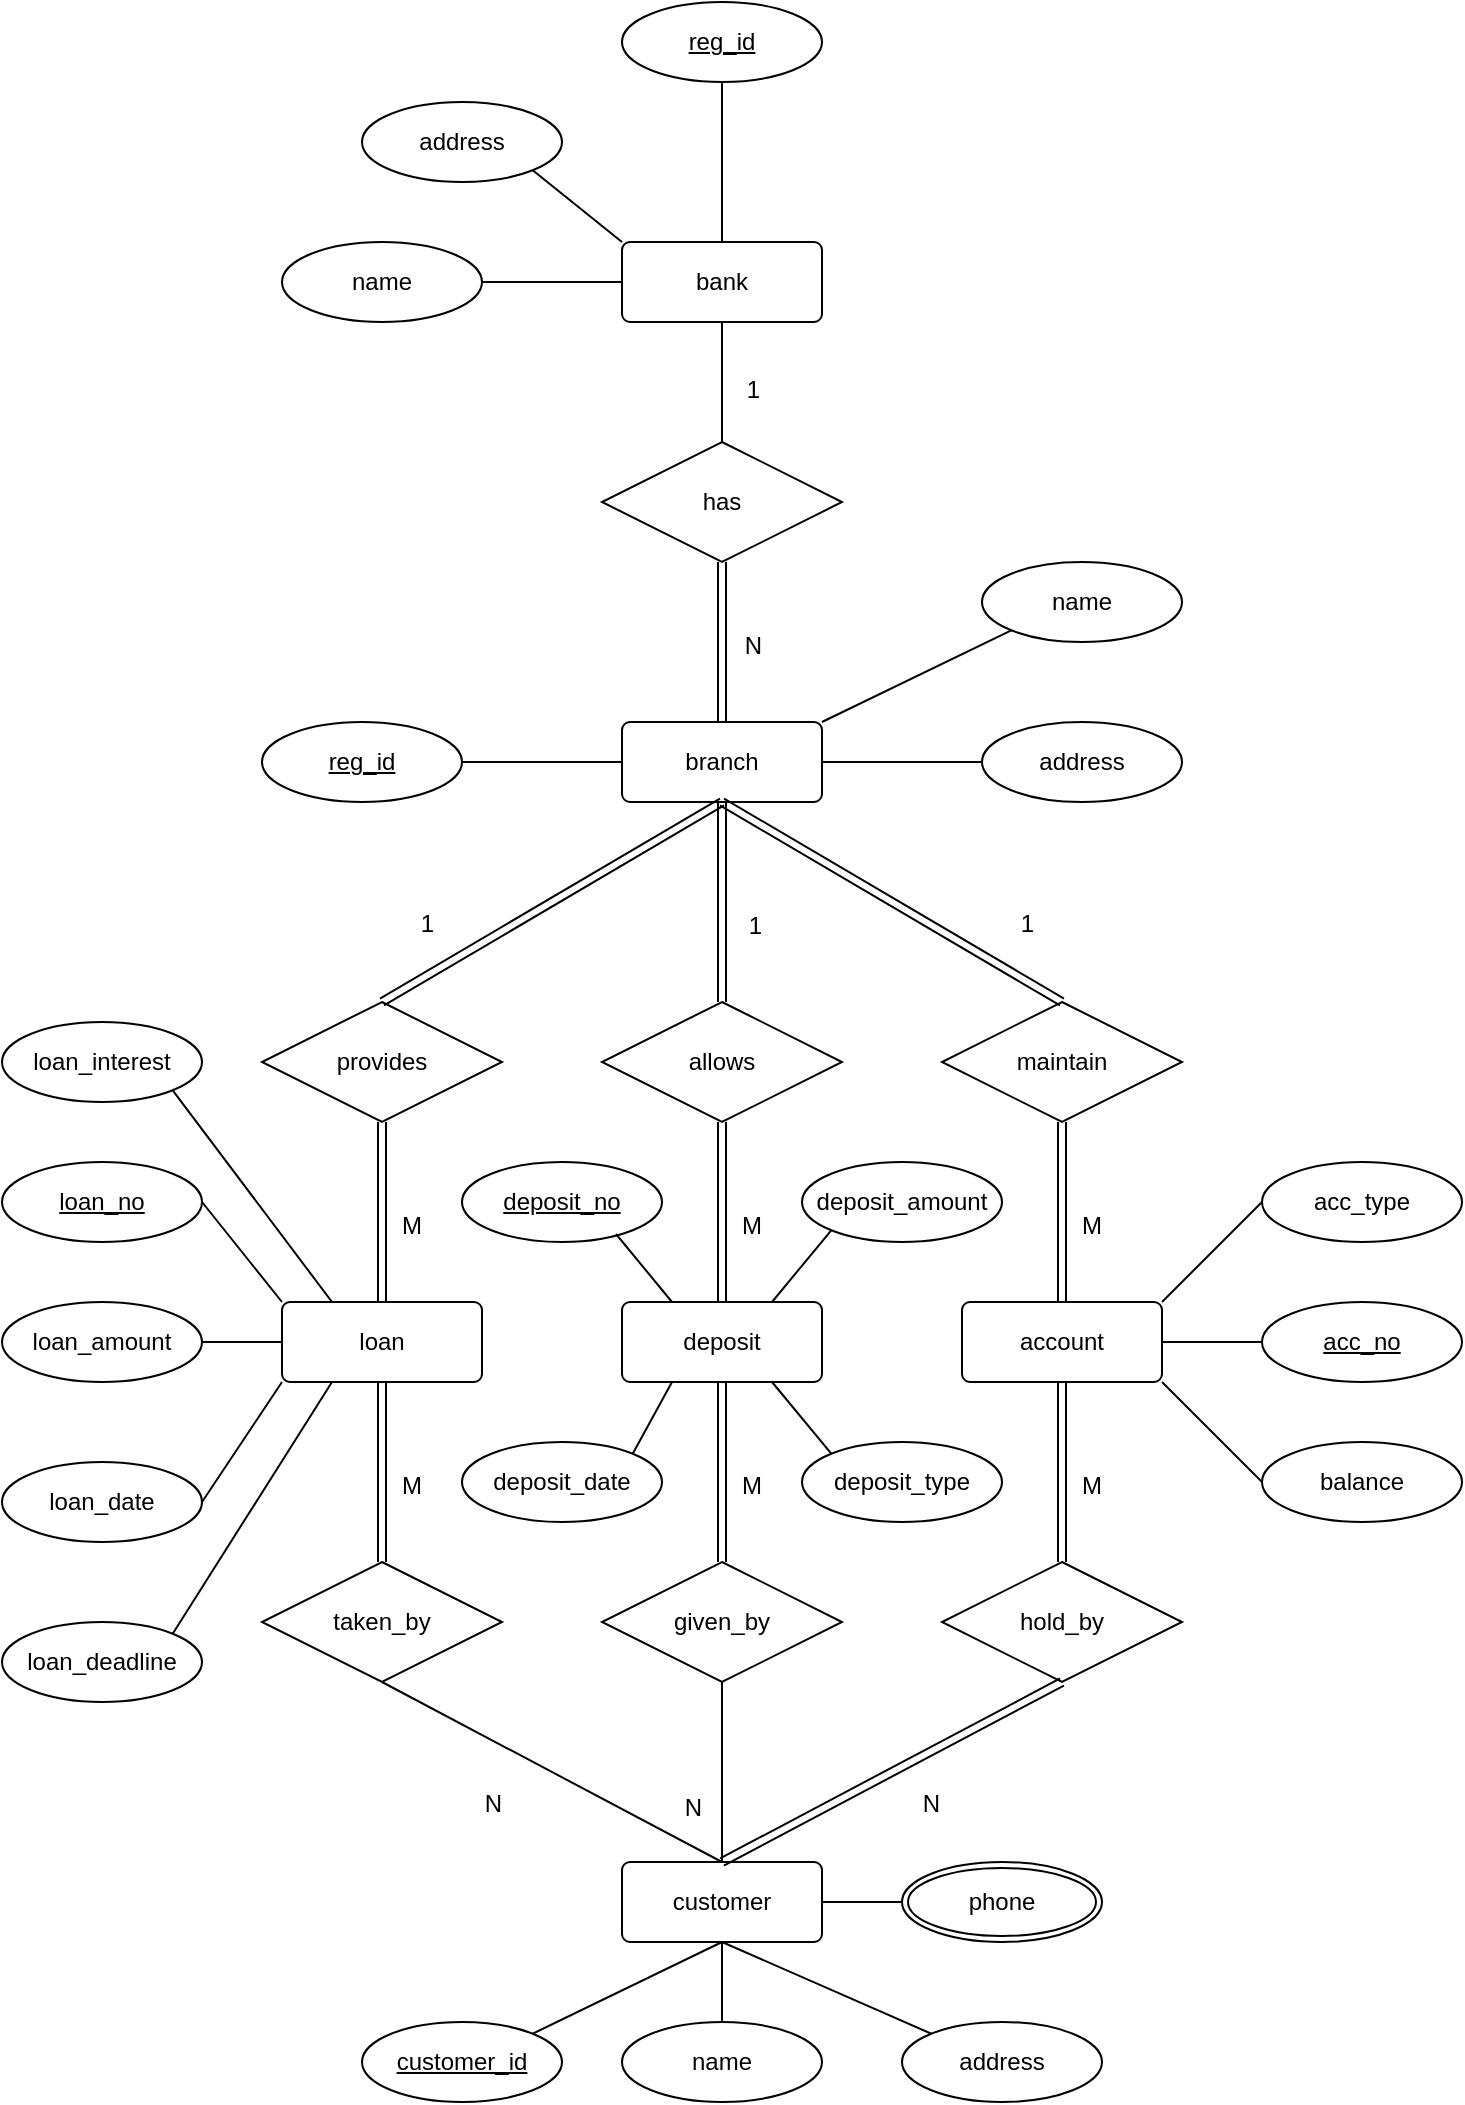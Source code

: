 <mxfile>
    <diagram id="51dxktBpetgkD14VRDVD" name="Page-1">
        <mxGraphModel dx="1829" dy="553" grid="1" gridSize="10" guides="1" tooltips="1" connect="1" arrows="1" fold="1" page="1" pageScale="1" pageWidth="850" pageHeight="1100" math="0" shadow="0">
            <root>
                <mxCell id="0"/>
                <mxCell id="1" parent="0"/>
                <mxCell id="3" value="branch" style="rounded=1;arcSize=10;whiteSpace=wrap;html=1;align=center;" parent="1" vertex="1">
                    <mxGeometry x="250" y="630" width="100" height="40" as="geometry"/>
                </mxCell>
                <mxCell id="4" value="provides" style="shape=rhombus;perimeter=rhombusPerimeter;whiteSpace=wrap;html=1;align=center;" parent="1" vertex="1">
                    <mxGeometry x="70" y="770" width="120" height="60" as="geometry"/>
                </mxCell>
                <mxCell id="5" value="loan" style="rounded=1;arcSize=10;whiteSpace=wrap;html=1;align=center;" parent="1" vertex="1">
                    <mxGeometry x="80" y="920" width="100" height="40" as="geometry"/>
                </mxCell>
                <mxCell id="6" value="deposit" style="rounded=1;arcSize=10;whiteSpace=wrap;html=1;align=center;" parent="1" vertex="1">
                    <mxGeometry x="250" y="920" width="100" height="40" as="geometry"/>
                </mxCell>
                <mxCell id="7" value="account" style="rounded=1;arcSize=10;whiteSpace=wrap;html=1;align=center;" parent="1" vertex="1">
                    <mxGeometry x="420" y="920" width="100" height="40" as="geometry"/>
                </mxCell>
                <mxCell id="8" value="allows" style="shape=rhombus;perimeter=rhombusPerimeter;whiteSpace=wrap;html=1;align=center;" parent="1" vertex="1">
                    <mxGeometry x="240" y="770" width="120" height="60" as="geometry"/>
                </mxCell>
                <mxCell id="9" value="maintain" style="shape=rhombus;perimeter=rhombusPerimeter;whiteSpace=wrap;html=1;align=center;" parent="1" vertex="1">
                    <mxGeometry x="410" y="770" width="120" height="60" as="geometry"/>
                </mxCell>
                <mxCell id="10" value="customer" style="rounded=1;arcSize=10;whiteSpace=wrap;html=1;align=center;" parent="1" vertex="1">
                    <mxGeometry x="250" y="1200" width="100" height="40" as="geometry"/>
                </mxCell>
                <mxCell id="11" value="taken_by" style="shape=rhombus;perimeter=rhombusPerimeter;whiteSpace=wrap;html=1;align=center;" parent="1" vertex="1">
                    <mxGeometry x="70" y="1050" width="120" height="60" as="geometry"/>
                </mxCell>
                <mxCell id="12" value="given_by" style="shape=rhombus;perimeter=rhombusPerimeter;whiteSpace=wrap;html=1;align=center;" parent="1" vertex="1">
                    <mxGeometry x="240" y="1050" width="120" height="60" as="geometry"/>
                </mxCell>
                <mxCell id="13" value="hold_by" style="shape=rhombus;perimeter=rhombusPerimeter;whiteSpace=wrap;html=1;align=center;" parent="1" vertex="1">
                    <mxGeometry x="410" y="1050" width="120" height="60" as="geometry"/>
                </mxCell>
                <mxCell id="16" value="name" style="ellipse;whiteSpace=wrap;html=1;align=center;" parent="1" vertex="1">
                    <mxGeometry x="80" y="390" width="100" height="40" as="geometry"/>
                </mxCell>
                <mxCell id="19" value="address" style="ellipse;whiteSpace=wrap;html=1;align=center;" parent="1" vertex="1">
                    <mxGeometry x="430" y="630" width="100" height="40" as="geometry"/>
                </mxCell>
                <mxCell id="20" value="name" style="ellipse;whiteSpace=wrap;html=1;align=center;" parent="1" vertex="1">
                    <mxGeometry x="430" y="550" width="100" height="40" as="geometry"/>
                </mxCell>
                <mxCell id="23" value="" style="endArrow=none;html=1;rounded=0;exitX=0;exitY=0;exitDx=0;exitDy=0;entryX=1;entryY=1;entryDx=0;entryDy=0;" parent="1" source="43" edge="1">
                    <mxGeometry relative="1" as="geometry">
                        <mxPoint x="260" y="390" as="sourcePoint"/>
                        <mxPoint x="205.355" y="354.142" as="targetPoint"/>
                    </mxGeometry>
                </mxCell>
                <mxCell id="24" value="" style="endArrow=none;html=1;rounded=0;exitX=0;exitY=0.5;exitDx=0;exitDy=0;" parent="1" source="43" target="16" edge="1">
                    <mxGeometry relative="1" as="geometry">
                        <mxPoint x="260" y="410" as="sourcePoint"/>
                        <mxPoint x="560" y="480" as="targetPoint"/>
                    </mxGeometry>
                </mxCell>
                <mxCell id="25" value="has" style="shape=rhombus;perimeter=rhombusPerimeter;whiteSpace=wrap;html=1;align=center;" parent="1" vertex="1">
                    <mxGeometry x="240" y="490" width="120" height="60" as="geometry"/>
                </mxCell>
                <mxCell id="26" value="" style="endArrow=none;html=1;rounded=0;exitX=1;exitY=0.5;exitDx=0;exitDy=0;entryX=0;entryY=0.5;entryDx=0;entryDy=0;" parent="1" target="3" edge="1">
                    <mxGeometry relative="1" as="geometry">
                        <mxPoint x="170" y="650" as="sourcePoint"/>
                        <mxPoint x="380" y="730" as="targetPoint"/>
                    </mxGeometry>
                </mxCell>
                <mxCell id="27" value="" style="endArrow=none;html=1;rounded=0;entryX=0;entryY=1;entryDx=0;entryDy=0;exitX=1;exitY=0;exitDx=0;exitDy=0;" parent="1" source="3" target="20" edge="1">
                    <mxGeometry relative="1" as="geometry">
                        <mxPoint x="220" y="730" as="sourcePoint"/>
                        <mxPoint x="380" y="730" as="targetPoint"/>
                    </mxGeometry>
                </mxCell>
                <mxCell id="28" value="" style="endArrow=none;html=1;rounded=0;entryX=0;entryY=0.5;entryDx=0;entryDy=0;exitX=1;exitY=0.5;exitDx=0;exitDy=0;" parent="1" source="3" target="19" edge="1">
                    <mxGeometry relative="1" as="geometry">
                        <mxPoint x="220" y="730" as="sourcePoint"/>
                        <mxPoint x="380" y="730" as="targetPoint"/>
                    </mxGeometry>
                </mxCell>
                <mxCell id="43" value="bank" style="rounded=1;arcSize=10;whiteSpace=wrap;html=1;align=center;" parent="1" vertex="1">
                    <mxGeometry x="250" y="390" width="100" height="40" as="geometry"/>
                </mxCell>
                <mxCell id="44" value="reg_id" style="ellipse;whiteSpace=wrap;html=1;align=center;fontStyle=4;" parent="1" vertex="1">
                    <mxGeometry x="250" y="270" width="100" height="40" as="geometry"/>
                </mxCell>
                <mxCell id="45" value="address" style="ellipse;whiteSpace=wrap;html=1;align=center;" parent="1" vertex="1">
                    <mxGeometry x="120" y="320" width="100" height="40" as="geometry"/>
                </mxCell>
                <mxCell id="46" value="" style="endArrow=none;html=1;rounded=0;exitX=0.5;exitY=0;exitDx=0;exitDy=0;entryX=0.5;entryY=1;entryDx=0;entryDy=0;" parent="1" source="43" target="44" edge="1">
                    <mxGeometry relative="1" as="geometry">
                        <mxPoint x="220" y="530" as="sourcePoint"/>
                        <mxPoint x="380" y="530" as="targetPoint"/>
                    </mxGeometry>
                </mxCell>
                <mxCell id="47" value="reg_id" style="ellipse;whiteSpace=wrap;html=1;align=center;fontStyle=4;" parent="1" vertex="1">
                    <mxGeometry x="70" y="630" width="100" height="40" as="geometry"/>
                </mxCell>
                <mxCell id="49" value="loan_amount" style="ellipse;whiteSpace=wrap;html=1;align=center;" parent="1" vertex="1">
                    <mxGeometry x="-60" y="920" width="100" height="40" as="geometry"/>
                </mxCell>
                <mxCell id="50" value="loan_date" style="ellipse;whiteSpace=wrap;html=1;align=center;" parent="1" vertex="1">
                    <mxGeometry x="-60" y="1000" width="100" height="40" as="geometry"/>
                </mxCell>
                <mxCell id="51" value="loan_no" style="ellipse;whiteSpace=wrap;html=1;align=center;fontStyle=4;" parent="1" vertex="1">
                    <mxGeometry x="-60" y="850" width="100" height="40" as="geometry"/>
                </mxCell>
                <mxCell id="52" value="loan_deadline" style="ellipse;whiteSpace=wrap;html=1;align=center;" parent="1" vertex="1">
                    <mxGeometry x="-60" y="1080" width="100" height="40" as="geometry"/>
                </mxCell>
                <mxCell id="53" value="loan_interest" style="ellipse;whiteSpace=wrap;html=1;align=center;" parent="1" vertex="1">
                    <mxGeometry x="-60" y="780" width="100" height="40" as="geometry"/>
                </mxCell>
                <mxCell id="55" value="" style="endArrow=none;html=1;rounded=0;exitX=0.25;exitY=0;exitDx=0;exitDy=0;entryX=1;entryY=1;entryDx=0;entryDy=0;" parent="1" source="5" target="53" edge="1">
                    <mxGeometry relative="1" as="geometry">
                        <mxPoint x="220" y="930" as="sourcePoint"/>
                        <mxPoint x="380" y="930" as="targetPoint"/>
                    </mxGeometry>
                </mxCell>
                <mxCell id="56" value="" style="endArrow=none;html=1;rounded=0;exitX=0;exitY=0;exitDx=0;exitDy=0;entryX=1;entryY=0.5;entryDx=0;entryDy=0;" parent="1" source="5" target="51" edge="1">
                    <mxGeometry relative="1" as="geometry">
                        <mxPoint x="220" y="930" as="sourcePoint"/>
                        <mxPoint x="380" y="930" as="targetPoint"/>
                    </mxGeometry>
                </mxCell>
                <mxCell id="57" value="" style="endArrow=none;html=1;rounded=0;exitX=0.25;exitY=1;exitDx=0;exitDy=0;entryX=1;entryY=0;entryDx=0;entryDy=0;" parent="1" source="5" target="52" edge="1">
                    <mxGeometry relative="1" as="geometry">
                        <mxPoint x="220" y="930" as="sourcePoint"/>
                        <mxPoint x="380" y="930" as="targetPoint"/>
                    </mxGeometry>
                </mxCell>
                <mxCell id="60" value="" style="endArrow=none;html=1;rounded=0;entryX=1;entryY=0.5;entryDx=0;entryDy=0;exitX=0;exitY=1;exitDx=0;exitDy=0;" parent="1" source="5" target="50" edge="1">
                    <mxGeometry relative="1" as="geometry">
                        <mxPoint x="70" y="980" as="sourcePoint"/>
                        <mxPoint x="380" y="930" as="targetPoint"/>
                    </mxGeometry>
                </mxCell>
                <mxCell id="61" value="" style="endArrow=none;html=1;rounded=0;exitX=0;exitY=0.5;exitDx=0;exitDy=0;entryX=1;entryY=0.5;entryDx=0;entryDy=0;" parent="1" source="5" target="49" edge="1">
                    <mxGeometry relative="1" as="geometry">
                        <mxPoint x="220" y="930" as="sourcePoint"/>
                        <mxPoint x="380" y="930" as="targetPoint"/>
                    </mxGeometry>
                </mxCell>
                <mxCell id="62" value="balance" style="ellipse;whiteSpace=wrap;html=1;align=center;" parent="1" vertex="1">
                    <mxGeometry x="570" y="990" width="100" height="40" as="geometry"/>
                </mxCell>
                <mxCell id="64" value="acc_no" style="ellipse;whiteSpace=wrap;html=1;align=center;fontStyle=4;" parent="1" vertex="1">
                    <mxGeometry x="570" y="920" width="100" height="40" as="geometry"/>
                </mxCell>
                <mxCell id="66" value="acc_type" style="ellipse;whiteSpace=wrap;html=1;align=center;" parent="1" vertex="1">
                    <mxGeometry x="570" y="850" width="100" height="40" as="geometry"/>
                </mxCell>
                <mxCell id="67" value="" style="endArrow=none;html=1;rounded=0;exitX=1;exitY=0.5;exitDx=0;exitDy=0;entryX=0;entryY=0.5;entryDx=0;entryDy=0;" parent="1" source="7" target="64" edge="1">
                    <mxGeometry relative="1" as="geometry">
                        <mxPoint x="220" y="930" as="sourcePoint"/>
                        <mxPoint x="380" y="930" as="targetPoint"/>
                    </mxGeometry>
                </mxCell>
                <mxCell id="68" value="" style="endArrow=none;html=1;rounded=0;entryX=1;entryY=0;entryDx=0;entryDy=0;exitX=0;exitY=0.5;exitDx=0;exitDy=0;" parent="1" source="66" target="7" edge="1">
                    <mxGeometry relative="1" as="geometry">
                        <mxPoint x="220" y="930" as="sourcePoint"/>
                        <mxPoint x="380" y="930" as="targetPoint"/>
                    </mxGeometry>
                </mxCell>
                <mxCell id="69" value="" style="endArrow=none;html=1;rounded=0;exitX=1;exitY=1;exitDx=0;exitDy=0;entryX=0;entryY=0.5;entryDx=0;entryDy=0;" parent="1" source="7" target="62" edge="1">
                    <mxGeometry relative="1" as="geometry">
                        <mxPoint x="220" y="930" as="sourcePoint"/>
                        <mxPoint x="380" y="930" as="targetPoint"/>
                    </mxGeometry>
                </mxCell>
                <mxCell id="70" value="deposit_no" style="ellipse;whiteSpace=wrap;html=1;align=center;fontStyle=4;" parent="1" vertex="1">
                    <mxGeometry x="170" y="850" width="100" height="40" as="geometry"/>
                </mxCell>
                <mxCell id="74" value="deposit_amount" style="ellipse;whiteSpace=wrap;html=1;align=center;" parent="1" vertex="1">
                    <mxGeometry x="340" y="850" width="100" height="40" as="geometry"/>
                </mxCell>
                <mxCell id="75" value="deposit_type" style="ellipse;whiteSpace=wrap;html=1;align=center;" parent="1" vertex="1">
                    <mxGeometry x="340" y="990" width="100" height="40" as="geometry"/>
                </mxCell>
                <mxCell id="77" value="deposit_date" style="ellipse;whiteSpace=wrap;html=1;align=center;" parent="1" vertex="1">
                    <mxGeometry x="170" y="990" width="100" height="40" as="geometry"/>
                </mxCell>
                <mxCell id="78" value="" style="endArrow=none;html=1;rounded=0;exitX=0.77;exitY=0.9;exitDx=0;exitDy=0;exitPerimeter=0;entryX=0.25;entryY=0;entryDx=0;entryDy=0;" parent="1" source="70" target="6" edge="1">
                    <mxGeometry relative="1" as="geometry">
                        <mxPoint x="220" y="930" as="sourcePoint"/>
                        <mxPoint x="380" y="930" as="targetPoint"/>
                    </mxGeometry>
                </mxCell>
                <mxCell id="79" value="" style="endArrow=none;html=1;rounded=0;exitX=0.75;exitY=0;exitDx=0;exitDy=0;entryX=0;entryY=1;entryDx=0;entryDy=0;" parent="1" source="6" target="74" edge="1">
                    <mxGeometry relative="1" as="geometry">
                        <mxPoint x="220" y="930" as="sourcePoint"/>
                        <mxPoint x="380" y="930" as="targetPoint"/>
                    </mxGeometry>
                </mxCell>
                <mxCell id="80" value="" style="endArrow=none;html=1;rounded=0;exitX=1;exitY=0;exitDx=0;exitDy=0;entryX=0.25;entryY=1;entryDx=0;entryDy=0;" parent="1" source="77" target="6" edge="1">
                    <mxGeometry relative="1" as="geometry">
                        <mxPoint x="220" y="930" as="sourcePoint"/>
                        <mxPoint x="380" y="930" as="targetPoint"/>
                    </mxGeometry>
                </mxCell>
                <mxCell id="81" value="" style="endArrow=none;html=1;rounded=0;exitX=0.75;exitY=1;exitDx=0;exitDy=0;entryX=0;entryY=0;entryDx=0;entryDy=0;" parent="1" source="6" target="75" edge="1">
                    <mxGeometry relative="1" as="geometry">
                        <mxPoint x="220" y="930" as="sourcePoint"/>
                        <mxPoint x="380" y="930" as="targetPoint"/>
                    </mxGeometry>
                </mxCell>
                <mxCell id="83" value="customer_id" style="ellipse;whiteSpace=wrap;html=1;align=center;fontStyle=4;" parent="1" vertex="1">
                    <mxGeometry x="120" y="1280" width="100" height="40" as="geometry"/>
                </mxCell>
                <mxCell id="84" value="name" style="ellipse;whiteSpace=wrap;html=1;align=center;" parent="1" vertex="1">
                    <mxGeometry x="250" y="1280" width="100" height="40" as="geometry"/>
                </mxCell>
                <mxCell id="85" value="address" style="ellipse;whiteSpace=wrap;html=1;align=center;" parent="1" vertex="1">
                    <mxGeometry x="390" y="1280" width="100" height="40" as="geometry"/>
                </mxCell>
                <mxCell id="86" value="phone" style="ellipse;shape=doubleEllipse;margin=3;whiteSpace=wrap;html=1;align=center;" parent="1" vertex="1">
                    <mxGeometry x="390" y="1200" width="100" height="40" as="geometry"/>
                </mxCell>
                <mxCell id="87" value="" style="endArrow=none;html=1;rounded=0;exitX=1;exitY=0;exitDx=0;exitDy=0;entryX=0.5;entryY=1;entryDx=0;entryDy=0;" parent="1" source="83" target="10" edge="1">
                    <mxGeometry relative="1" as="geometry">
                        <mxPoint x="220" y="1230" as="sourcePoint"/>
                        <mxPoint x="380" y="1230" as="targetPoint"/>
                    </mxGeometry>
                </mxCell>
                <mxCell id="89" value="" style="endArrow=none;html=1;rounded=0;exitX=0.5;exitY=0;exitDx=0;exitDy=0;entryX=0.5;entryY=1;entryDx=0;entryDy=0;" parent="1" source="84" target="10" edge="1">
                    <mxGeometry relative="1" as="geometry">
                        <mxPoint x="220" y="1230" as="sourcePoint"/>
                        <mxPoint x="380" y="1230" as="targetPoint"/>
                    </mxGeometry>
                </mxCell>
                <mxCell id="92" value="" style="endArrow=none;html=1;rounded=0;entryX=0;entryY=0;entryDx=0;entryDy=0;exitX=0.5;exitY=1;exitDx=0;exitDy=0;" parent="1" source="10" target="85" edge="1">
                    <mxGeometry relative="1" as="geometry">
                        <mxPoint x="220" y="1230" as="sourcePoint"/>
                        <mxPoint x="380" y="1230" as="targetPoint"/>
                    </mxGeometry>
                </mxCell>
                <mxCell id="93" value="" style="endArrow=none;html=1;rounded=0;entryX=0;entryY=0.5;entryDx=0;entryDy=0;exitX=1;exitY=0.5;exitDx=0;exitDy=0;" parent="1" source="10" target="86" edge="1">
                    <mxGeometry relative="1" as="geometry">
                        <mxPoint x="220" y="1230" as="sourcePoint"/>
                        <mxPoint x="380" y="1230" as="targetPoint"/>
                    </mxGeometry>
                </mxCell>
                <mxCell id="94" value="" style="endArrow=none;html=1;rounded=0;exitX=0.5;exitY=1;exitDx=0;exitDy=0;" edge="1" parent="1" source="43" target="25">
                    <mxGeometry relative="1" as="geometry">
                        <mxPoint x="280" y="560" as="sourcePoint"/>
                        <mxPoint x="440" y="560" as="targetPoint"/>
                    </mxGeometry>
                </mxCell>
                <mxCell id="95" value="1" style="resizable=0;html=1;align=right;verticalAlign=bottom;" connectable="0" vertex="1" parent="94">
                    <mxGeometry x="1" relative="1" as="geometry">
                        <mxPoint x="19" y="-18" as="offset"/>
                    </mxGeometry>
                </mxCell>
                <mxCell id="96" value="" style="shape=link;html=1;rounded=0;exitX=0.5;exitY=1;exitDx=0;exitDy=0;" edge="1" parent="1" source="25" target="3">
                    <mxGeometry relative="1" as="geometry">
                        <mxPoint x="280" y="710" as="sourcePoint"/>
                        <mxPoint x="440" y="710" as="targetPoint"/>
                    </mxGeometry>
                </mxCell>
                <mxCell id="97" value="N" style="resizable=0;html=1;align=right;verticalAlign=bottom;" connectable="0" vertex="1" parent="96">
                    <mxGeometry x="1" relative="1" as="geometry">
                        <mxPoint x="20" y="-30" as="offset"/>
                    </mxGeometry>
                </mxCell>
                <mxCell id="105" value="" style="shape=link;html=1;rounded=0;exitX=0.5;exitY=1;exitDx=0;exitDy=0;entryX=0.5;entryY=0;entryDx=0;entryDy=0;" edge="1" parent="1" source="4" target="5">
                    <mxGeometry relative="1" as="geometry">
                        <mxPoint x="310" y="560" as="sourcePoint"/>
                        <mxPoint x="310" y="640" as="targetPoint"/>
                    </mxGeometry>
                </mxCell>
                <mxCell id="106" value="M" style="resizable=0;html=1;align=right;verticalAlign=bottom;" connectable="0" vertex="1" parent="105">
                    <mxGeometry x="1" relative="1" as="geometry">
                        <mxPoint x="20" y="-30" as="offset"/>
                    </mxGeometry>
                </mxCell>
                <mxCell id="107" value="" style="shape=link;html=1;rounded=0;exitX=0.5;exitY=1;exitDx=0;exitDy=0;entryX=0.5;entryY=0;entryDx=0;entryDy=0;" edge="1" parent="1" source="8" target="6">
                    <mxGeometry relative="1" as="geometry">
                        <mxPoint x="140" y="840" as="sourcePoint"/>
                        <mxPoint x="140" y="930" as="targetPoint"/>
                    </mxGeometry>
                </mxCell>
                <mxCell id="108" value="M" style="resizable=0;html=1;align=right;verticalAlign=bottom;" connectable="0" vertex="1" parent="107">
                    <mxGeometry x="1" relative="1" as="geometry">
                        <mxPoint x="20" y="-30" as="offset"/>
                    </mxGeometry>
                </mxCell>
                <mxCell id="109" value="" style="shape=link;html=1;rounded=0;exitX=0.5;exitY=1;exitDx=0;exitDy=0;entryX=0.5;entryY=0;entryDx=0;entryDy=0;" edge="1" parent="1" source="9" target="7">
                    <mxGeometry relative="1" as="geometry">
                        <mxPoint x="310" y="840" as="sourcePoint"/>
                        <mxPoint x="310" y="930" as="targetPoint"/>
                    </mxGeometry>
                </mxCell>
                <mxCell id="110" value="M" style="resizable=0;html=1;align=right;verticalAlign=bottom;" connectable="0" vertex="1" parent="109">
                    <mxGeometry x="1" relative="1" as="geometry">
                        <mxPoint x="20" y="-30" as="offset"/>
                    </mxGeometry>
                </mxCell>
                <mxCell id="111" value="" style="shape=link;html=1;rounded=0;exitX=0.5;exitY=1;exitDx=0;exitDy=0;entryX=0.5;entryY=0;entryDx=0;entryDy=0;" edge="1" parent="1" source="3" target="4">
                    <mxGeometry relative="1" as="geometry">
                        <mxPoint x="140" y="840" as="sourcePoint"/>
                        <mxPoint x="140" y="930" as="targetPoint"/>
                    </mxGeometry>
                </mxCell>
                <mxCell id="112" value="1" style="resizable=0;html=1;align=right;verticalAlign=bottom;" connectable="0" vertex="1" parent="111">
                    <mxGeometry x="1" relative="1" as="geometry">
                        <mxPoint x="26" y="-30" as="offset"/>
                    </mxGeometry>
                </mxCell>
                <mxCell id="113" value="" style="shape=link;html=1;rounded=0;exitX=0.5;exitY=1;exitDx=0;exitDy=0;" edge="1" parent="1" source="3" target="8">
                    <mxGeometry relative="1" as="geometry">
                        <mxPoint x="150" y="850" as="sourcePoint"/>
                        <mxPoint x="150" y="940" as="targetPoint"/>
                    </mxGeometry>
                </mxCell>
                <mxCell id="114" value="1" style="resizable=0;html=1;align=right;verticalAlign=bottom;" connectable="0" vertex="1" parent="113">
                    <mxGeometry x="1" relative="1" as="geometry">
                        <mxPoint x="20" y="-30" as="offset"/>
                    </mxGeometry>
                </mxCell>
                <mxCell id="115" value="" style="shape=link;html=1;rounded=0;exitX=0.5;exitY=1;exitDx=0;exitDy=0;entryX=0.5;entryY=0;entryDx=0;entryDy=0;" edge="1" parent="1" source="3" target="9">
                    <mxGeometry relative="1" as="geometry">
                        <mxPoint x="160" y="860" as="sourcePoint"/>
                        <mxPoint x="160" y="950" as="targetPoint"/>
                    </mxGeometry>
                </mxCell>
                <mxCell id="116" value="1" style="resizable=0;html=1;align=right;verticalAlign=bottom;" connectable="0" vertex="1" parent="115">
                    <mxGeometry x="1" relative="1" as="geometry">
                        <mxPoint x="-13" y="-30" as="offset"/>
                    </mxGeometry>
                </mxCell>
                <mxCell id="117" value="" style="shape=link;html=1;rounded=0;exitX=0.5;exitY=1;exitDx=0;exitDy=0;entryX=0.5;entryY=0;entryDx=0;entryDy=0;" edge="1" parent="1" source="5" target="11">
                    <mxGeometry relative="1" as="geometry">
                        <mxPoint x="140" y="840" as="sourcePoint"/>
                        <mxPoint x="140" y="930" as="targetPoint"/>
                    </mxGeometry>
                </mxCell>
                <mxCell id="118" value="M" style="resizable=0;html=1;align=right;verticalAlign=bottom;" connectable="0" vertex="1" parent="117">
                    <mxGeometry x="1" relative="1" as="geometry">
                        <mxPoint x="20" y="-30" as="offset"/>
                    </mxGeometry>
                </mxCell>
                <mxCell id="119" value="" style="shape=link;html=1;rounded=0;exitX=0.5;exitY=1;exitDx=0;exitDy=0;entryX=0.5;entryY=0;entryDx=0;entryDy=0;" edge="1" parent="1" source="6" target="12">
                    <mxGeometry relative="1" as="geometry">
                        <mxPoint x="310" y="840" as="sourcePoint"/>
                        <mxPoint x="310" y="930" as="targetPoint"/>
                    </mxGeometry>
                </mxCell>
                <mxCell id="120" value="M" style="resizable=0;html=1;align=right;verticalAlign=bottom;" connectable="0" vertex="1" parent="119">
                    <mxGeometry x="1" relative="1" as="geometry">
                        <mxPoint x="20" y="-30" as="offset"/>
                    </mxGeometry>
                </mxCell>
                <mxCell id="121" value="" style="shape=link;html=1;rounded=0;exitX=0.5;exitY=1;exitDx=0;exitDy=0;entryX=0.5;entryY=0;entryDx=0;entryDy=0;" edge="1" parent="1" source="7" target="13">
                    <mxGeometry relative="1" as="geometry">
                        <mxPoint x="480" y="840" as="sourcePoint"/>
                        <mxPoint x="480" y="930" as="targetPoint"/>
                    </mxGeometry>
                </mxCell>
                <mxCell id="122" value="M" style="resizable=0;html=1;align=right;verticalAlign=bottom;" connectable="0" vertex="1" parent="121">
                    <mxGeometry x="1" relative="1" as="geometry">
                        <mxPoint x="20" y="-30" as="offset"/>
                    </mxGeometry>
                </mxCell>
                <mxCell id="123" value="" style="shape=link;html=1;rounded=0;exitX=0.5;exitY=0;exitDx=0;exitDy=0;entryX=0.5;entryY=1;entryDx=0;entryDy=0;" edge="1" parent="1" source="10" target="13">
                    <mxGeometry relative="1" as="geometry">
                        <mxPoint x="280" y="990" as="sourcePoint"/>
                        <mxPoint x="440" y="990" as="targetPoint"/>
                    </mxGeometry>
                </mxCell>
                <mxCell id="124" value="N" style="resizable=0;html=1;align=right;verticalAlign=bottom;" connectable="0" vertex="1" parent="123">
                    <mxGeometry x="1" relative="1" as="geometry">
                        <mxPoint x="-61" y="70" as="offset"/>
                    </mxGeometry>
                </mxCell>
                <mxCell id="127" value="" style="endArrow=none;html=1;rounded=0;exitX=0.5;exitY=0;exitDx=0;exitDy=0;entryX=0.5;entryY=1;entryDx=0;entryDy=0;" edge="1" parent="1" source="10" target="12">
                    <mxGeometry relative="1" as="geometry">
                        <mxPoint x="280" y="1130" as="sourcePoint"/>
                        <mxPoint x="440" y="1130" as="targetPoint"/>
                    </mxGeometry>
                </mxCell>
                <mxCell id="128" value="N" style="resizable=0;html=1;align=right;verticalAlign=bottom;" connectable="0" vertex="1" parent="127">
                    <mxGeometry x="1" relative="1" as="geometry">
                        <mxPoint x="-10" y="71" as="offset"/>
                    </mxGeometry>
                </mxCell>
                <mxCell id="129" value="" style="endArrow=none;html=1;rounded=0;entryX=0.5;entryY=1;entryDx=0;entryDy=0;exitX=0.5;exitY=0;exitDx=0;exitDy=0;" edge="1" parent="1" source="10" target="11">
                    <mxGeometry relative="1" as="geometry">
                        <mxPoint x="250" y="1150" as="sourcePoint"/>
                        <mxPoint x="310" y="1120" as="targetPoint"/>
                    </mxGeometry>
                </mxCell>
                <mxCell id="130" value="N" style="resizable=0;html=1;align=right;verticalAlign=bottom;" connectable="0" vertex="1" parent="129">
                    <mxGeometry x="1" relative="1" as="geometry">
                        <mxPoint x="61" y="70" as="offset"/>
                    </mxGeometry>
                </mxCell>
            </root>
        </mxGraphModel>
    </diagram>
</mxfile>
